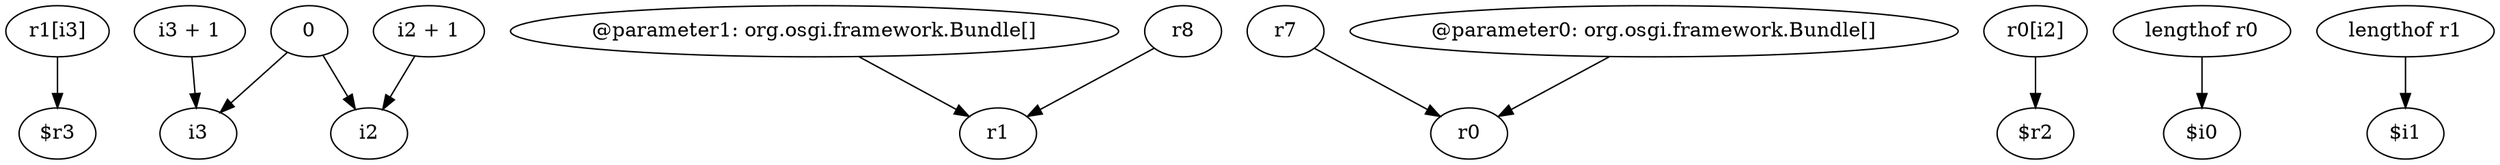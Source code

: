 digraph g {
0[label="r1[i3]"]
1[label="$r3"]
0->1[label=""]
2[label="i3 + 1"]
3[label="i3"]
2->3[label=""]
4[label="i2 + 1"]
5[label="i2"]
4->5[label=""]
6[label="0"]
6->3[label=""]
7[label="@parameter1: org.osgi.framework.Bundle[]"]
8[label="r1"]
7->8[label=""]
9[label="r8"]
9->8[label=""]
10[label="r7"]
11[label="r0"]
10->11[label=""]
12[label="r0[i2]"]
13[label="$r2"]
12->13[label=""]
14[label="lengthof r0"]
15[label="$i0"]
14->15[label=""]
16[label="@parameter0: org.osgi.framework.Bundle[]"]
16->11[label=""]
17[label="lengthof r1"]
18[label="$i1"]
17->18[label=""]
6->5[label=""]
}